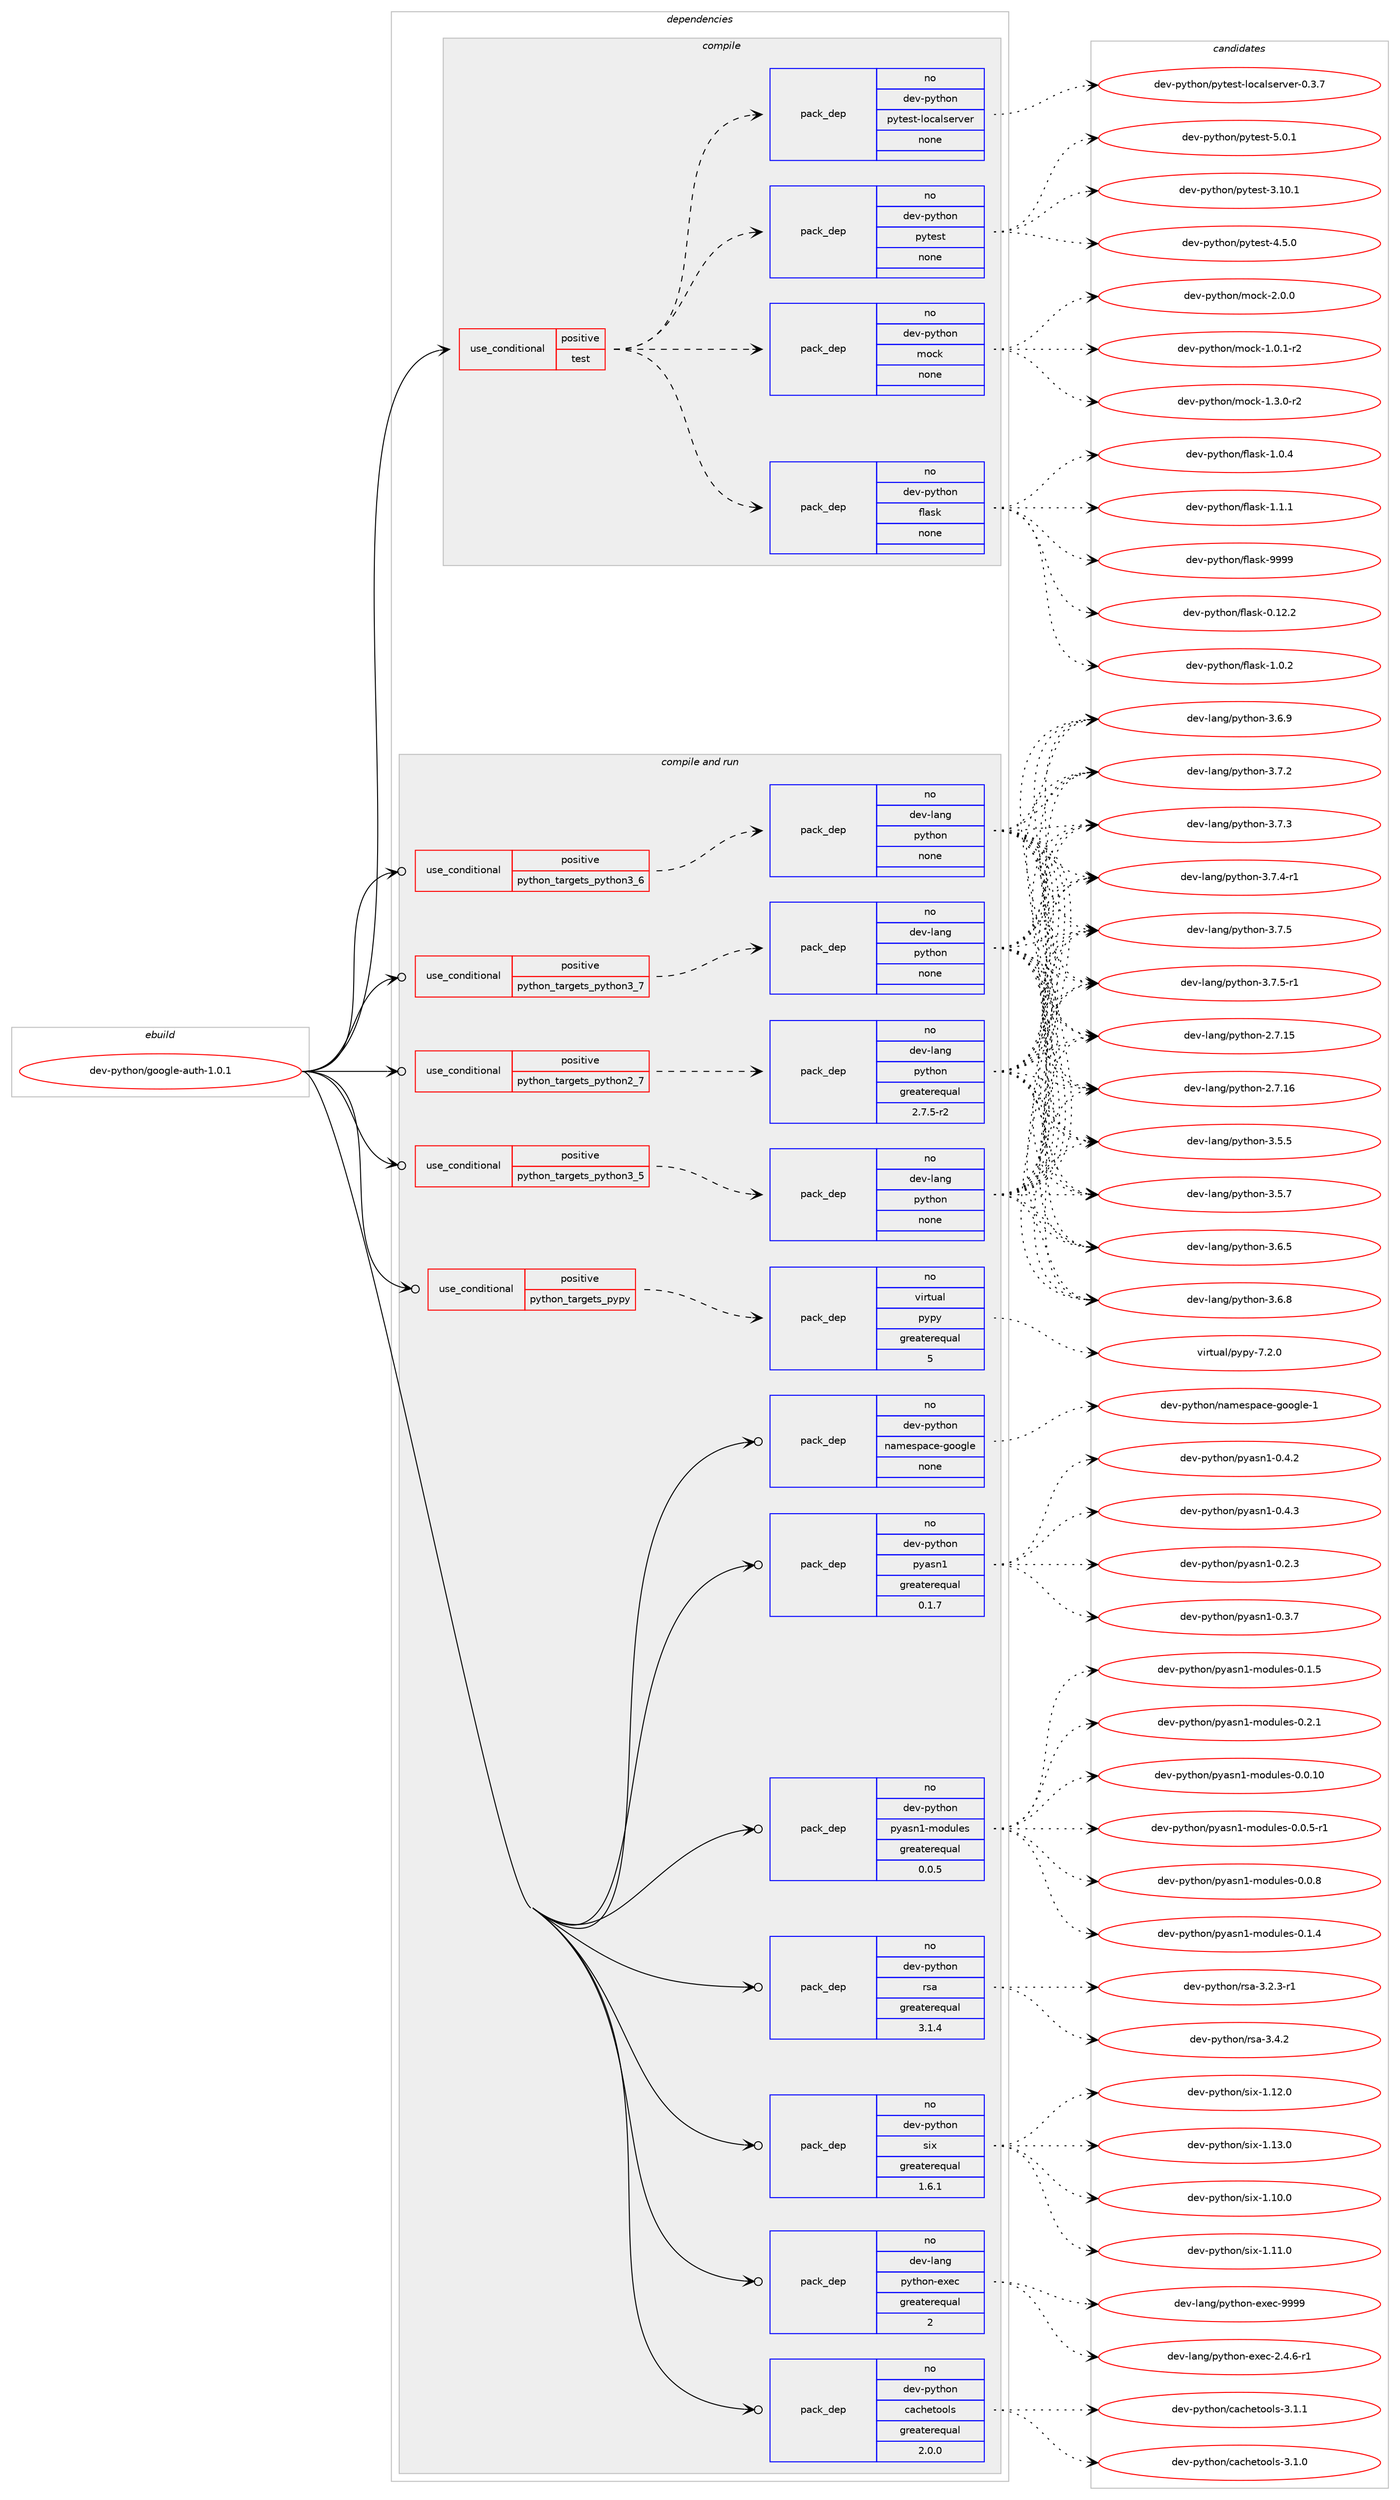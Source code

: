 digraph prolog {

# *************
# Graph options
# *************

newrank=true;
concentrate=true;
compound=true;
graph [rankdir=LR,fontname=Helvetica,fontsize=10,ranksep=1.5];#, ranksep=2.5, nodesep=0.2];
edge  [arrowhead=vee];
node  [fontname=Helvetica,fontsize=10];

# **********
# The ebuild
# **********

subgraph cluster_leftcol {
color=gray;
rank=same;
label=<<i>ebuild</i>>;
id [label="dev-python/google-auth-1.0.1", color=red, width=4, href="../dev-python/google-auth-1.0.1.svg"];
}

# ****************
# The dependencies
# ****************

subgraph cluster_midcol {
color=gray;
label=<<i>dependencies</i>>;
subgraph cluster_compile {
fillcolor="#eeeeee";
style=filled;
label=<<i>compile</i>>;
subgraph cond140140 {
dependency607198 [label=<<TABLE BORDER="0" CELLBORDER="1" CELLSPACING="0" CELLPADDING="4"><TR><TD ROWSPAN="3" CELLPADDING="10">use_conditional</TD></TR><TR><TD>positive</TD></TR><TR><TD>test</TD></TR></TABLE>>, shape=none, color=red];
subgraph pack455260 {
dependency607199 [label=<<TABLE BORDER="0" CELLBORDER="1" CELLSPACING="0" CELLPADDING="4" WIDTH="220"><TR><TD ROWSPAN="6" CELLPADDING="30">pack_dep</TD></TR><TR><TD WIDTH="110">no</TD></TR><TR><TD>dev-python</TD></TR><TR><TD>flask</TD></TR><TR><TD>none</TD></TR><TR><TD></TD></TR></TABLE>>, shape=none, color=blue];
}
dependency607198:e -> dependency607199:w [weight=20,style="dashed",arrowhead="vee"];
subgraph pack455261 {
dependency607200 [label=<<TABLE BORDER="0" CELLBORDER="1" CELLSPACING="0" CELLPADDING="4" WIDTH="220"><TR><TD ROWSPAN="6" CELLPADDING="30">pack_dep</TD></TR><TR><TD WIDTH="110">no</TD></TR><TR><TD>dev-python</TD></TR><TR><TD>mock</TD></TR><TR><TD>none</TD></TR><TR><TD></TD></TR></TABLE>>, shape=none, color=blue];
}
dependency607198:e -> dependency607200:w [weight=20,style="dashed",arrowhead="vee"];
subgraph pack455262 {
dependency607201 [label=<<TABLE BORDER="0" CELLBORDER="1" CELLSPACING="0" CELLPADDING="4" WIDTH="220"><TR><TD ROWSPAN="6" CELLPADDING="30">pack_dep</TD></TR><TR><TD WIDTH="110">no</TD></TR><TR><TD>dev-python</TD></TR><TR><TD>pytest</TD></TR><TR><TD>none</TD></TR><TR><TD></TD></TR></TABLE>>, shape=none, color=blue];
}
dependency607198:e -> dependency607201:w [weight=20,style="dashed",arrowhead="vee"];
subgraph pack455263 {
dependency607202 [label=<<TABLE BORDER="0" CELLBORDER="1" CELLSPACING="0" CELLPADDING="4" WIDTH="220"><TR><TD ROWSPAN="6" CELLPADDING="30">pack_dep</TD></TR><TR><TD WIDTH="110">no</TD></TR><TR><TD>dev-python</TD></TR><TR><TD>pytest-localserver</TD></TR><TR><TD>none</TD></TR><TR><TD></TD></TR></TABLE>>, shape=none, color=blue];
}
dependency607198:e -> dependency607202:w [weight=20,style="dashed",arrowhead="vee"];
}
id:e -> dependency607198:w [weight=20,style="solid",arrowhead="vee"];
}
subgraph cluster_compileandrun {
fillcolor="#eeeeee";
style=filled;
label=<<i>compile and run</i>>;
subgraph cond140141 {
dependency607203 [label=<<TABLE BORDER="0" CELLBORDER="1" CELLSPACING="0" CELLPADDING="4"><TR><TD ROWSPAN="3" CELLPADDING="10">use_conditional</TD></TR><TR><TD>positive</TD></TR><TR><TD>python_targets_pypy</TD></TR></TABLE>>, shape=none, color=red];
subgraph pack455264 {
dependency607204 [label=<<TABLE BORDER="0" CELLBORDER="1" CELLSPACING="0" CELLPADDING="4" WIDTH="220"><TR><TD ROWSPAN="6" CELLPADDING="30">pack_dep</TD></TR><TR><TD WIDTH="110">no</TD></TR><TR><TD>virtual</TD></TR><TR><TD>pypy</TD></TR><TR><TD>greaterequal</TD></TR><TR><TD>5</TD></TR></TABLE>>, shape=none, color=blue];
}
dependency607203:e -> dependency607204:w [weight=20,style="dashed",arrowhead="vee"];
}
id:e -> dependency607203:w [weight=20,style="solid",arrowhead="odotvee"];
subgraph cond140142 {
dependency607205 [label=<<TABLE BORDER="0" CELLBORDER="1" CELLSPACING="0" CELLPADDING="4"><TR><TD ROWSPAN="3" CELLPADDING="10">use_conditional</TD></TR><TR><TD>positive</TD></TR><TR><TD>python_targets_python2_7</TD></TR></TABLE>>, shape=none, color=red];
subgraph pack455265 {
dependency607206 [label=<<TABLE BORDER="0" CELLBORDER="1" CELLSPACING="0" CELLPADDING="4" WIDTH="220"><TR><TD ROWSPAN="6" CELLPADDING="30">pack_dep</TD></TR><TR><TD WIDTH="110">no</TD></TR><TR><TD>dev-lang</TD></TR><TR><TD>python</TD></TR><TR><TD>greaterequal</TD></TR><TR><TD>2.7.5-r2</TD></TR></TABLE>>, shape=none, color=blue];
}
dependency607205:e -> dependency607206:w [weight=20,style="dashed",arrowhead="vee"];
}
id:e -> dependency607205:w [weight=20,style="solid",arrowhead="odotvee"];
subgraph cond140143 {
dependency607207 [label=<<TABLE BORDER="0" CELLBORDER="1" CELLSPACING="0" CELLPADDING="4"><TR><TD ROWSPAN="3" CELLPADDING="10">use_conditional</TD></TR><TR><TD>positive</TD></TR><TR><TD>python_targets_python3_5</TD></TR></TABLE>>, shape=none, color=red];
subgraph pack455266 {
dependency607208 [label=<<TABLE BORDER="0" CELLBORDER="1" CELLSPACING="0" CELLPADDING="4" WIDTH="220"><TR><TD ROWSPAN="6" CELLPADDING="30">pack_dep</TD></TR><TR><TD WIDTH="110">no</TD></TR><TR><TD>dev-lang</TD></TR><TR><TD>python</TD></TR><TR><TD>none</TD></TR><TR><TD></TD></TR></TABLE>>, shape=none, color=blue];
}
dependency607207:e -> dependency607208:w [weight=20,style="dashed",arrowhead="vee"];
}
id:e -> dependency607207:w [weight=20,style="solid",arrowhead="odotvee"];
subgraph cond140144 {
dependency607209 [label=<<TABLE BORDER="0" CELLBORDER="1" CELLSPACING="0" CELLPADDING="4"><TR><TD ROWSPAN="3" CELLPADDING="10">use_conditional</TD></TR><TR><TD>positive</TD></TR><TR><TD>python_targets_python3_6</TD></TR></TABLE>>, shape=none, color=red];
subgraph pack455267 {
dependency607210 [label=<<TABLE BORDER="0" CELLBORDER="1" CELLSPACING="0" CELLPADDING="4" WIDTH="220"><TR><TD ROWSPAN="6" CELLPADDING="30">pack_dep</TD></TR><TR><TD WIDTH="110">no</TD></TR><TR><TD>dev-lang</TD></TR><TR><TD>python</TD></TR><TR><TD>none</TD></TR><TR><TD></TD></TR></TABLE>>, shape=none, color=blue];
}
dependency607209:e -> dependency607210:w [weight=20,style="dashed",arrowhead="vee"];
}
id:e -> dependency607209:w [weight=20,style="solid",arrowhead="odotvee"];
subgraph cond140145 {
dependency607211 [label=<<TABLE BORDER="0" CELLBORDER="1" CELLSPACING="0" CELLPADDING="4"><TR><TD ROWSPAN="3" CELLPADDING="10">use_conditional</TD></TR><TR><TD>positive</TD></TR><TR><TD>python_targets_python3_7</TD></TR></TABLE>>, shape=none, color=red];
subgraph pack455268 {
dependency607212 [label=<<TABLE BORDER="0" CELLBORDER="1" CELLSPACING="0" CELLPADDING="4" WIDTH="220"><TR><TD ROWSPAN="6" CELLPADDING="30">pack_dep</TD></TR><TR><TD WIDTH="110">no</TD></TR><TR><TD>dev-lang</TD></TR><TR><TD>python</TD></TR><TR><TD>none</TD></TR><TR><TD></TD></TR></TABLE>>, shape=none, color=blue];
}
dependency607211:e -> dependency607212:w [weight=20,style="dashed",arrowhead="vee"];
}
id:e -> dependency607211:w [weight=20,style="solid",arrowhead="odotvee"];
subgraph pack455269 {
dependency607213 [label=<<TABLE BORDER="0" CELLBORDER="1" CELLSPACING="0" CELLPADDING="4" WIDTH="220"><TR><TD ROWSPAN="6" CELLPADDING="30">pack_dep</TD></TR><TR><TD WIDTH="110">no</TD></TR><TR><TD>dev-lang</TD></TR><TR><TD>python-exec</TD></TR><TR><TD>greaterequal</TD></TR><TR><TD>2</TD></TR></TABLE>>, shape=none, color=blue];
}
id:e -> dependency607213:w [weight=20,style="solid",arrowhead="odotvee"];
subgraph pack455270 {
dependency607214 [label=<<TABLE BORDER="0" CELLBORDER="1" CELLSPACING="0" CELLPADDING="4" WIDTH="220"><TR><TD ROWSPAN="6" CELLPADDING="30">pack_dep</TD></TR><TR><TD WIDTH="110">no</TD></TR><TR><TD>dev-python</TD></TR><TR><TD>cachetools</TD></TR><TR><TD>greaterequal</TD></TR><TR><TD>2.0.0</TD></TR></TABLE>>, shape=none, color=blue];
}
id:e -> dependency607214:w [weight=20,style="solid",arrowhead="odotvee"];
subgraph pack455271 {
dependency607215 [label=<<TABLE BORDER="0" CELLBORDER="1" CELLSPACING="0" CELLPADDING="4" WIDTH="220"><TR><TD ROWSPAN="6" CELLPADDING="30">pack_dep</TD></TR><TR><TD WIDTH="110">no</TD></TR><TR><TD>dev-python</TD></TR><TR><TD>namespace-google</TD></TR><TR><TD>none</TD></TR><TR><TD></TD></TR></TABLE>>, shape=none, color=blue];
}
id:e -> dependency607215:w [weight=20,style="solid",arrowhead="odotvee"];
subgraph pack455272 {
dependency607216 [label=<<TABLE BORDER="0" CELLBORDER="1" CELLSPACING="0" CELLPADDING="4" WIDTH="220"><TR><TD ROWSPAN="6" CELLPADDING="30">pack_dep</TD></TR><TR><TD WIDTH="110">no</TD></TR><TR><TD>dev-python</TD></TR><TR><TD>pyasn1</TD></TR><TR><TD>greaterequal</TD></TR><TR><TD>0.1.7</TD></TR></TABLE>>, shape=none, color=blue];
}
id:e -> dependency607216:w [weight=20,style="solid",arrowhead="odotvee"];
subgraph pack455273 {
dependency607217 [label=<<TABLE BORDER="0" CELLBORDER="1" CELLSPACING="0" CELLPADDING="4" WIDTH="220"><TR><TD ROWSPAN="6" CELLPADDING="30">pack_dep</TD></TR><TR><TD WIDTH="110">no</TD></TR><TR><TD>dev-python</TD></TR><TR><TD>pyasn1-modules</TD></TR><TR><TD>greaterequal</TD></TR><TR><TD>0.0.5</TD></TR></TABLE>>, shape=none, color=blue];
}
id:e -> dependency607217:w [weight=20,style="solid",arrowhead="odotvee"];
subgraph pack455274 {
dependency607218 [label=<<TABLE BORDER="0" CELLBORDER="1" CELLSPACING="0" CELLPADDING="4" WIDTH="220"><TR><TD ROWSPAN="6" CELLPADDING="30">pack_dep</TD></TR><TR><TD WIDTH="110">no</TD></TR><TR><TD>dev-python</TD></TR><TR><TD>rsa</TD></TR><TR><TD>greaterequal</TD></TR><TR><TD>3.1.4</TD></TR></TABLE>>, shape=none, color=blue];
}
id:e -> dependency607218:w [weight=20,style="solid",arrowhead="odotvee"];
subgraph pack455275 {
dependency607219 [label=<<TABLE BORDER="0" CELLBORDER="1" CELLSPACING="0" CELLPADDING="4" WIDTH="220"><TR><TD ROWSPAN="6" CELLPADDING="30">pack_dep</TD></TR><TR><TD WIDTH="110">no</TD></TR><TR><TD>dev-python</TD></TR><TR><TD>six</TD></TR><TR><TD>greaterequal</TD></TR><TR><TD>1.6.1</TD></TR></TABLE>>, shape=none, color=blue];
}
id:e -> dependency607219:w [weight=20,style="solid",arrowhead="odotvee"];
}
subgraph cluster_run {
fillcolor="#eeeeee";
style=filled;
label=<<i>run</i>>;
}
}

# **************
# The candidates
# **************

subgraph cluster_choices {
rank=same;
color=gray;
label=<<i>candidates</i>>;

subgraph choice455260 {
color=black;
nodesep=1;
choice10010111845112121116104111110471021089711510745484649504650 [label="dev-python/flask-0.12.2", color=red, width=4,href="../dev-python/flask-0.12.2.svg"];
choice100101118451121211161041111104710210897115107454946484650 [label="dev-python/flask-1.0.2", color=red, width=4,href="../dev-python/flask-1.0.2.svg"];
choice100101118451121211161041111104710210897115107454946484652 [label="dev-python/flask-1.0.4", color=red, width=4,href="../dev-python/flask-1.0.4.svg"];
choice100101118451121211161041111104710210897115107454946494649 [label="dev-python/flask-1.1.1", color=red, width=4,href="../dev-python/flask-1.1.1.svg"];
choice1001011184511212111610411111047102108971151074557575757 [label="dev-python/flask-9999", color=red, width=4,href="../dev-python/flask-9999.svg"];
dependency607199:e -> choice10010111845112121116104111110471021089711510745484649504650:w [style=dotted,weight="100"];
dependency607199:e -> choice100101118451121211161041111104710210897115107454946484650:w [style=dotted,weight="100"];
dependency607199:e -> choice100101118451121211161041111104710210897115107454946484652:w [style=dotted,weight="100"];
dependency607199:e -> choice100101118451121211161041111104710210897115107454946494649:w [style=dotted,weight="100"];
dependency607199:e -> choice1001011184511212111610411111047102108971151074557575757:w [style=dotted,weight="100"];
}
subgraph choice455261 {
color=black;
nodesep=1;
choice1001011184511212111610411111047109111991074549464846494511450 [label="dev-python/mock-1.0.1-r2", color=red, width=4,href="../dev-python/mock-1.0.1-r2.svg"];
choice1001011184511212111610411111047109111991074549465146484511450 [label="dev-python/mock-1.3.0-r2", color=red, width=4,href="../dev-python/mock-1.3.0-r2.svg"];
choice100101118451121211161041111104710911199107455046484648 [label="dev-python/mock-2.0.0", color=red, width=4,href="../dev-python/mock-2.0.0.svg"];
dependency607200:e -> choice1001011184511212111610411111047109111991074549464846494511450:w [style=dotted,weight="100"];
dependency607200:e -> choice1001011184511212111610411111047109111991074549465146484511450:w [style=dotted,weight="100"];
dependency607200:e -> choice100101118451121211161041111104710911199107455046484648:w [style=dotted,weight="100"];
}
subgraph choice455262 {
color=black;
nodesep=1;
choice100101118451121211161041111104711212111610111511645514649484649 [label="dev-python/pytest-3.10.1", color=red, width=4,href="../dev-python/pytest-3.10.1.svg"];
choice1001011184511212111610411111047112121116101115116455246534648 [label="dev-python/pytest-4.5.0", color=red, width=4,href="../dev-python/pytest-4.5.0.svg"];
choice1001011184511212111610411111047112121116101115116455346484649 [label="dev-python/pytest-5.0.1", color=red, width=4,href="../dev-python/pytest-5.0.1.svg"];
dependency607201:e -> choice100101118451121211161041111104711212111610111511645514649484649:w [style=dotted,weight="100"];
dependency607201:e -> choice1001011184511212111610411111047112121116101115116455246534648:w [style=dotted,weight="100"];
dependency607201:e -> choice1001011184511212111610411111047112121116101115116455346484649:w [style=dotted,weight="100"];
}
subgraph choice455263 {
color=black;
nodesep=1;
choice1001011184511212111610411111047112121116101115116451081119997108115101114118101114454846514655 [label="dev-python/pytest-localserver-0.3.7", color=red, width=4,href="../dev-python/pytest-localserver-0.3.7.svg"];
dependency607202:e -> choice1001011184511212111610411111047112121116101115116451081119997108115101114118101114454846514655:w [style=dotted,weight="100"];
}
subgraph choice455264 {
color=black;
nodesep=1;
choice1181051141161179710847112121112121455546504648 [label="virtual/pypy-7.2.0", color=red, width=4,href="../virtual/pypy-7.2.0.svg"];
dependency607204:e -> choice1181051141161179710847112121112121455546504648:w [style=dotted,weight="100"];
}
subgraph choice455265 {
color=black;
nodesep=1;
choice10010111845108971101034711212111610411111045504655464953 [label="dev-lang/python-2.7.15", color=red, width=4,href="../dev-lang/python-2.7.15.svg"];
choice10010111845108971101034711212111610411111045504655464954 [label="dev-lang/python-2.7.16", color=red, width=4,href="../dev-lang/python-2.7.16.svg"];
choice100101118451089711010347112121116104111110455146534653 [label="dev-lang/python-3.5.5", color=red, width=4,href="../dev-lang/python-3.5.5.svg"];
choice100101118451089711010347112121116104111110455146534655 [label="dev-lang/python-3.5.7", color=red, width=4,href="../dev-lang/python-3.5.7.svg"];
choice100101118451089711010347112121116104111110455146544653 [label="dev-lang/python-3.6.5", color=red, width=4,href="../dev-lang/python-3.6.5.svg"];
choice100101118451089711010347112121116104111110455146544656 [label="dev-lang/python-3.6.8", color=red, width=4,href="../dev-lang/python-3.6.8.svg"];
choice100101118451089711010347112121116104111110455146544657 [label="dev-lang/python-3.6.9", color=red, width=4,href="../dev-lang/python-3.6.9.svg"];
choice100101118451089711010347112121116104111110455146554650 [label="dev-lang/python-3.7.2", color=red, width=4,href="../dev-lang/python-3.7.2.svg"];
choice100101118451089711010347112121116104111110455146554651 [label="dev-lang/python-3.7.3", color=red, width=4,href="../dev-lang/python-3.7.3.svg"];
choice1001011184510897110103471121211161041111104551465546524511449 [label="dev-lang/python-3.7.4-r1", color=red, width=4,href="../dev-lang/python-3.7.4-r1.svg"];
choice100101118451089711010347112121116104111110455146554653 [label="dev-lang/python-3.7.5", color=red, width=4,href="../dev-lang/python-3.7.5.svg"];
choice1001011184510897110103471121211161041111104551465546534511449 [label="dev-lang/python-3.7.5-r1", color=red, width=4,href="../dev-lang/python-3.7.5-r1.svg"];
dependency607206:e -> choice10010111845108971101034711212111610411111045504655464953:w [style=dotted,weight="100"];
dependency607206:e -> choice10010111845108971101034711212111610411111045504655464954:w [style=dotted,weight="100"];
dependency607206:e -> choice100101118451089711010347112121116104111110455146534653:w [style=dotted,weight="100"];
dependency607206:e -> choice100101118451089711010347112121116104111110455146534655:w [style=dotted,weight="100"];
dependency607206:e -> choice100101118451089711010347112121116104111110455146544653:w [style=dotted,weight="100"];
dependency607206:e -> choice100101118451089711010347112121116104111110455146544656:w [style=dotted,weight="100"];
dependency607206:e -> choice100101118451089711010347112121116104111110455146544657:w [style=dotted,weight="100"];
dependency607206:e -> choice100101118451089711010347112121116104111110455146554650:w [style=dotted,weight="100"];
dependency607206:e -> choice100101118451089711010347112121116104111110455146554651:w [style=dotted,weight="100"];
dependency607206:e -> choice1001011184510897110103471121211161041111104551465546524511449:w [style=dotted,weight="100"];
dependency607206:e -> choice100101118451089711010347112121116104111110455146554653:w [style=dotted,weight="100"];
dependency607206:e -> choice1001011184510897110103471121211161041111104551465546534511449:w [style=dotted,weight="100"];
}
subgraph choice455266 {
color=black;
nodesep=1;
choice10010111845108971101034711212111610411111045504655464953 [label="dev-lang/python-2.7.15", color=red, width=4,href="../dev-lang/python-2.7.15.svg"];
choice10010111845108971101034711212111610411111045504655464954 [label="dev-lang/python-2.7.16", color=red, width=4,href="../dev-lang/python-2.7.16.svg"];
choice100101118451089711010347112121116104111110455146534653 [label="dev-lang/python-3.5.5", color=red, width=4,href="../dev-lang/python-3.5.5.svg"];
choice100101118451089711010347112121116104111110455146534655 [label="dev-lang/python-3.5.7", color=red, width=4,href="../dev-lang/python-3.5.7.svg"];
choice100101118451089711010347112121116104111110455146544653 [label="dev-lang/python-3.6.5", color=red, width=4,href="../dev-lang/python-3.6.5.svg"];
choice100101118451089711010347112121116104111110455146544656 [label="dev-lang/python-3.6.8", color=red, width=4,href="../dev-lang/python-3.6.8.svg"];
choice100101118451089711010347112121116104111110455146544657 [label="dev-lang/python-3.6.9", color=red, width=4,href="../dev-lang/python-3.6.9.svg"];
choice100101118451089711010347112121116104111110455146554650 [label="dev-lang/python-3.7.2", color=red, width=4,href="../dev-lang/python-3.7.2.svg"];
choice100101118451089711010347112121116104111110455146554651 [label="dev-lang/python-3.7.3", color=red, width=4,href="../dev-lang/python-3.7.3.svg"];
choice1001011184510897110103471121211161041111104551465546524511449 [label="dev-lang/python-3.7.4-r1", color=red, width=4,href="../dev-lang/python-3.7.4-r1.svg"];
choice100101118451089711010347112121116104111110455146554653 [label="dev-lang/python-3.7.5", color=red, width=4,href="../dev-lang/python-3.7.5.svg"];
choice1001011184510897110103471121211161041111104551465546534511449 [label="dev-lang/python-3.7.5-r1", color=red, width=4,href="../dev-lang/python-3.7.5-r1.svg"];
dependency607208:e -> choice10010111845108971101034711212111610411111045504655464953:w [style=dotted,weight="100"];
dependency607208:e -> choice10010111845108971101034711212111610411111045504655464954:w [style=dotted,weight="100"];
dependency607208:e -> choice100101118451089711010347112121116104111110455146534653:w [style=dotted,weight="100"];
dependency607208:e -> choice100101118451089711010347112121116104111110455146534655:w [style=dotted,weight="100"];
dependency607208:e -> choice100101118451089711010347112121116104111110455146544653:w [style=dotted,weight="100"];
dependency607208:e -> choice100101118451089711010347112121116104111110455146544656:w [style=dotted,weight="100"];
dependency607208:e -> choice100101118451089711010347112121116104111110455146544657:w [style=dotted,weight="100"];
dependency607208:e -> choice100101118451089711010347112121116104111110455146554650:w [style=dotted,weight="100"];
dependency607208:e -> choice100101118451089711010347112121116104111110455146554651:w [style=dotted,weight="100"];
dependency607208:e -> choice1001011184510897110103471121211161041111104551465546524511449:w [style=dotted,weight="100"];
dependency607208:e -> choice100101118451089711010347112121116104111110455146554653:w [style=dotted,weight="100"];
dependency607208:e -> choice1001011184510897110103471121211161041111104551465546534511449:w [style=dotted,weight="100"];
}
subgraph choice455267 {
color=black;
nodesep=1;
choice10010111845108971101034711212111610411111045504655464953 [label="dev-lang/python-2.7.15", color=red, width=4,href="../dev-lang/python-2.7.15.svg"];
choice10010111845108971101034711212111610411111045504655464954 [label="dev-lang/python-2.7.16", color=red, width=4,href="../dev-lang/python-2.7.16.svg"];
choice100101118451089711010347112121116104111110455146534653 [label="dev-lang/python-3.5.5", color=red, width=4,href="../dev-lang/python-3.5.5.svg"];
choice100101118451089711010347112121116104111110455146534655 [label="dev-lang/python-3.5.7", color=red, width=4,href="../dev-lang/python-3.5.7.svg"];
choice100101118451089711010347112121116104111110455146544653 [label="dev-lang/python-3.6.5", color=red, width=4,href="../dev-lang/python-3.6.5.svg"];
choice100101118451089711010347112121116104111110455146544656 [label="dev-lang/python-3.6.8", color=red, width=4,href="../dev-lang/python-3.6.8.svg"];
choice100101118451089711010347112121116104111110455146544657 [label="dev-lang/python-3.6.9", color=red, width=4,href="../dev-lang/python-3.6.9.svg"];
choice100101118451089711010347112121116104111110455146554650 [label="dev-lang/python-3.7.2", color=red, width=4,href="../dev-lang/python-3.7.2.svg"];
choice100101118451089711010347112121116104111110455146554651 [label="dev-lang/python-3.7.3", color=red, width=4,href="../dev-lang/python-3.7.3.svg"];
choice1001011184510897110103471121211161041111104551465546524511449 [label="dev-lang/python-3.7.4-r1", color=red, width=4,href="../dev-lang/python-3.7.4-r1.svg"];
choice100101118451089711010347112121116104111110455146554653 [label="dev-lang/python-3.7.5", color=red, width=4,href="../dev-lang/python-3.7.5.svg"];
choice1001011184510897110103471121211161041111104551465546534511449 [label="dev-lang/python-3.7.5-r1", color=red, width=4,href="../dev-lang/python-3.7.5-r1.svg"];
dependency607210:e -> choice10010111845108971101034711212111610411111045504655464953:w [style=dotted,weight="100"];
dependency607210:e -> choice10010111845108971101034711212111610411111045504655464954:w [style=dotted,weight="100"];
dependency607210:e -> choice100101118451089711010347112121116104111110455146534653:w [style=dotted,weight="100"];
dependency607210:e -> choice100101118451089711010347112121116104111110455146534655:w [style=dotted,weight="100"];
dependency607210:e -> choice100101118451089711010347112121116104111110455146544653:w [style=dotted,weight="100"];
dependency607210:e -> choice100101118451089711010347112121116104111110455146544656:w [style=dotted,weight="100"];
dependency607210:e -> choice100101118451089711010347112121116104111110455146544657:w [style=dotted,weight="100"];
dependency607210:e -> choice100101118451089711010347112121116104111110455146554650:w [style=dotted,weight="100"];
dependency607210:e -> choice100101118451089711010347112121116104111110455146554651:w [style=dotted,weight="100"];
dependency607210:e -> choice1001011184510897110103471121211161041111104551465546524511449:w [style=dotted,weight="100"];
dependency607210:e -> choice100101118451089711010347112121116104111110455146554653:w [style=dotted,weight="100"];
dependency607210:e -> choice1001011184510897110103471121211161041111104551465546534511449:w [style=dotted,weight="100"];
}
subgraph choice455268 {
color=black;
nodesep=1;
choice10010111845108971101034711212111610411111045504655464953 [label="dev-lang/python-2.7.15", color=red, width=4,href="../dev-lang/python-2.7.15.svg"];
choice10010111845108971101034711212111610411111045504655464954 [label="dev-lang/python-2.7.16", color=red, width=4,href="../dev-lang/python-2.7.16.svg"];
choice100101118451089711010347112121116104111110455146534653 [label="dev-lang/python-3.5.5", color=red, width=4,href="../dev-lang/python-3.5.5.svg"];
choice100101118451089711010347112121116104111110455146534655 [label="dev-lang/python-3.5.7", color=red, width=4,href="../dev-lang/python-3.5.7.svg"];
choice100101118451089711010347112121116104111110455146544653 [label="dev-lang/python-3.6.5", color=red, width=4,href="../dev-lang/python-3.6.5.svg"];
choice100101118451089711010347112121116104111110455146544656 [label="dev-lang/python-3.6.8", color=red, width=4,href="../dev-lang/python-3.6.8.svg"];
choice100101118451089711010347112121116104111110455146544657 [label="dev-lang/python-3.6.9", color=red, width=4,href="../dev-lang/python-3.6.9.svg"];
choice100101118451089711010347112121116104111110455146554650 [label="dev-lang/python-3.7.2", color=red, width=4,href="../dev-lang/python-3.7.2.svg"];
choice100101118451089711010347112121116104111110455146554651 [label="dev-lang/python-3.7.3", color=red, width=4,href="../dev-lang/python-3.7.3.svg"];
choice1001011184510897110103471121211161041111104551465546524511449 [label="dev-lang/python-3.7.4-r1", color=red, width=4,href="../dev-lang/python-3.7.4-r1.svg"];
choice100101118451089711010347112121116104111110455146554653 [label="dev-lang/python-3.7.5", color=red, width=4,href="../dev-lang/python-3.7.5.svg"];
choice1001011184510897110103471121211161041111104551465546534511449 [label="dev-lang/python-3.7.5-r1", color=red, width=4,href="../dev-lang/python-3.7.5-r1.svg"];
dependency607212:e -> choice10010111845108971101034711212111610411111045504655464953:w [style=dotted,weight="100"];
dependency607212:e -> choice10010111845108971101034711212111610411111045504655464954:w [style=dotted,weight="100"];
dependency607212:e -> choice100101118451089711010347112121116104111110455146534653:w [style=dotted,weight="100"];
dependency607212:e -> choice100101118451089711010347112121116104111110455146534655:w [style=dotted,weight="100"];
dependency607212:e -> choice100101118451089711010347112121116104111110455146544653:w [style=dotted,weight="100"];
dependency607212:e -> choice100101118451089711010347112121116104111110455146544656:w [style=dotted,weight="100"];
dependency607212:e -> choice100101118451089711010347112121116104111110455146544657:w [style=dotted,weight="100"];
dependency607212:e -> choice100101118451089711010347112121116104111110455146554650:w [style=dotted,weight="100"];
dependency607212:e -> choice100101118451089711010347112121116104111110455146554651:w [style=dotted,weight="100"];
dependency607212:e -> choice1001011184510897110103471121211161041111104551465546524511449:w [style=dotted,weight="100"];
dependency607212:e -> choice100101118451089711010347112121116104111110455146554653:w [style=dotted,weight="100"];
dependency607212:e -> choice1001011184510897110103471121211161041111104551465546534511449:w [style=dotted,weight="100"];
}
subgraph choice455269 {
color=black;
nodesep=1;
choice10010111845108971101034711212111610411111045101120101994550465246544511449 [label="dev-lang/python-exec-2.4.6-r1", color=red, width=4,href="../dev-lang/python-exec-2.4.6-r1.svg"];
choice10010111845108971101034711212111610411111045101120101994557575757 [label="dev-lang/python-exec-9999", color=red, width=4,href="../dev-lang/python-exec-9999.svg"];
dependency607213:e -> choice10010111845108971101034711212111610411111045101120101994550465246544511449:w [style=dotted,weight="100"];
dependency607213:e -> choice10010111845108971101034711212111610411111045101120101994557575757:w [style=dotted,weight="100"];
}
subgraph choice455270 {
color=black;
nodesep=1;
choice1001011184511212111610411111047999799104101116111111108115455146494648 [label="dev-python/cachetools-3.1.0", color=red, width=4,href="../dev-python/cachetools-3.1.0.svg"];
choice1001011184511212111610411111047999799104101116111111108115455146494649 [label="dev-python/cachetools-3.1.1", color=red, width=4,href="../dev-python/cachetools-3.1.1.svg"];
dependency607214:e -> choice1001011184511212111610411111047999799104101116111111108115455146494648:w [style=dotted,weight="100"];
dependency607214:e -> choice1001011184511212111610411111047999799104101116111111108115455146494649:w [style=dotted,weight="100"];
}
subgraph choice455271 {
color=black;
nodesep=1;
choice1001011184511212111610411111047110971091011151129799101451031111111031081014549 [label="dev-python/namespace-google-1", color=red, width=4,href="../dev-python/namespace-google-1.svg"];
dependency607215:e -> choice1001011184511212111610411111047110971091011151129799101451031111111031081014549:w [style=dotted,weight="100"];
}
subgraph choice455272 {
color=black;
nodesep=1;
choice10010111845112121116104111110471121219711511049454846504651 [label="dev-python/pyasn1-0.2.3", color=red, width=4,href="../dev-python/pyasn1-0.2.3.svg"];
choice10010111845112121116104111110471121219711511049454846514655 [label="dev-python/pyasn1-0.3.7", color=red, width=4,href="../dev-python/pyasn1-0.3.7.svg"];
choice10010111845112121116104111110471121219711511049454846524650 [label="dev-python/pyasn1-0.4.2", color=red, width=4,href="../dev-python/pyasn1-0.4.2.svg"];
choice10010111845112121116104111110471121219711511049454846524651 [label="dev-python/pyasn1-0.4.3", color=red, width=4,href="../dev-python/pyasn1-0.4.3.svg"];
dependency607216:e -> choice10010111845112121116104111110471121219711511049454846504651:w [style=dotted,weight="100"];
dependency607216:e -> choice10010111845112121116104111110471121219711511049454846514655:w [style=dotted,weight="100"];
dependency607216:e -> choice10010111845112121116104111110471121219711511049454846524650:w [style=dotted,weight="100"];
dependency607216:e -> choice10010111845112121116104111110471121219711511049454846524651:w [style=dotted,weight="100"];
}
subgraph choice455273 {
color=black;
nodesep=1;
choice100101118451121211161041111104711212197115110494510911110011710810111545484648464948 [label="dev-python/pyasn1-modules-0.0.10", color=red, width=4,href="../dev-python/pyasn1-modules-0.0.10.svg"];
choice10010111845112121116104111110471121219711511049451091111001171081011154548464846534511449 [label="dev-python/pyasn1-modules-0.0.5-r1", color=red, width=4,href="../dev-python/pyasn1-modules-0.0.5-r1.svg"];
choice1001011184511212111610411111047112121971151104945109111100117108101115454846484656 [label="dev-python/pyasn1-modules-0.0.8", color=red, width=4,href="../dev-python/pyasn1-modules-0.0.8.svg"];
choice1001011184511212111610411111047112121971151104945109111100117108101115454846494652 [label="dev-python/pyasn1-modules-0.1.4", color=red, width=4,href="../dev-python/pyasn1-modules-0.1.4.svg"];
choice1001011184511212111610411111047112121971151104945109111100117108101115454846494653 [label="dev-python/pyasn1-modules-0.1.5", color=red, width=4,href="../dev-python/pyasn1-modules-0.1.5.svg"];
choice1001011184511212111610411111047112121971151104945109111100117108101115454846504649 [label="dev-python/pyasn1-modules-0.2.1", color=red, width=4,href="../dev-python/pyasn1-modules-0.2.1.svg"];
dependency607217:e -> choice100101118451121211161041111104711212197115110494510911110011710810111545484648464948:w [style=dotted,weight="100"];
dependency607217:e -> choice10010111845112121116104111110471121219711511049451091111001171081011154548464846534511449:w [style=dotted,weight="100"];
dependency607217:e -> choice1001011184511212111610411111047112121971151104945109111100117108101115454846484656:w [style=dotted,weight="100"];
dependency607217:e -> choice1001011184511212111610411111047112121971151104945109111100117108101115454846494652:w [style=dotted,weight="100"];
dependency607217:e -> choice1001011184511212111610411111047112121971151104945109111100117108101115454846494653:w [style=dotted,weight="100"];
dependency607217:e -> choice1001011184511212111610411111047112121971151104945109111100117108101115454846504649:w [style=dotted,weight="100"];
}
subgraph choice455274 {
color=black;
nodesep=1;
choice1001011184511212111610411111047114115974551465046514511449 [label="dev-python/rsa-3.2.3-r1", color=red, width=4,href="../dev-python/rsa-3.2.3-r1.svg"];
choice100101118451121211161041111104711411597455146524650 [label="dev-python/rsa-3.4.2", color=red, width=4,href="../dev-python/rsa-3.4.2.svg"];
dependency607218:e -> choice1001011184511212111610411111047114115974551465046514511449:w [style=dotted,weight="100"];
dependency607218:e -> choice100101118451121211161041111104711411597455146524650:w [style=dotted,weight="100"];
}
subgraph choice455275 {
color=black;
nodesep=1;
choice100101118451121211161041111104711510512045494649484648 [label="dev-python/six-1.10.0", color=red, width=4,href="../dev-python/six-1.10.0.svg"];
choice100101118451121211161041111104711510512045494649494648 [label="dev-python/six-1.11.0", color=red, width=4,href="../dev-python/six-1.11.0.svg"];
choice100101118451121211161041111104711510512045494649504648 [label="dev-python/six-1.12.0", color=red, width=4,href="../dev-python/six-1.12.0.svg"];
choice100101118451121211161041111104711510512045494649514648 [label="dev-python/six-1.13.0", color=red, width=4,href="../dev-python/six-1.13.0.svg"];
dependency607219:e -> choice100101118451121211161041111104711510512045494649484648:w [style=dotted,weight="100"];
dependency607219:e -> choice100101118451121211161041111104711510512045494649494648:w [style=dotted,weight="100"];
dependency607219:e -> choice100101118451121211161041111104711510512045494649504648:w [style=dotted,weight="100"];
dependency607219:e -> choice100101118451121211161041111104711510512045494649514648:w [style=dotted,weight="100"];
}
}

}
